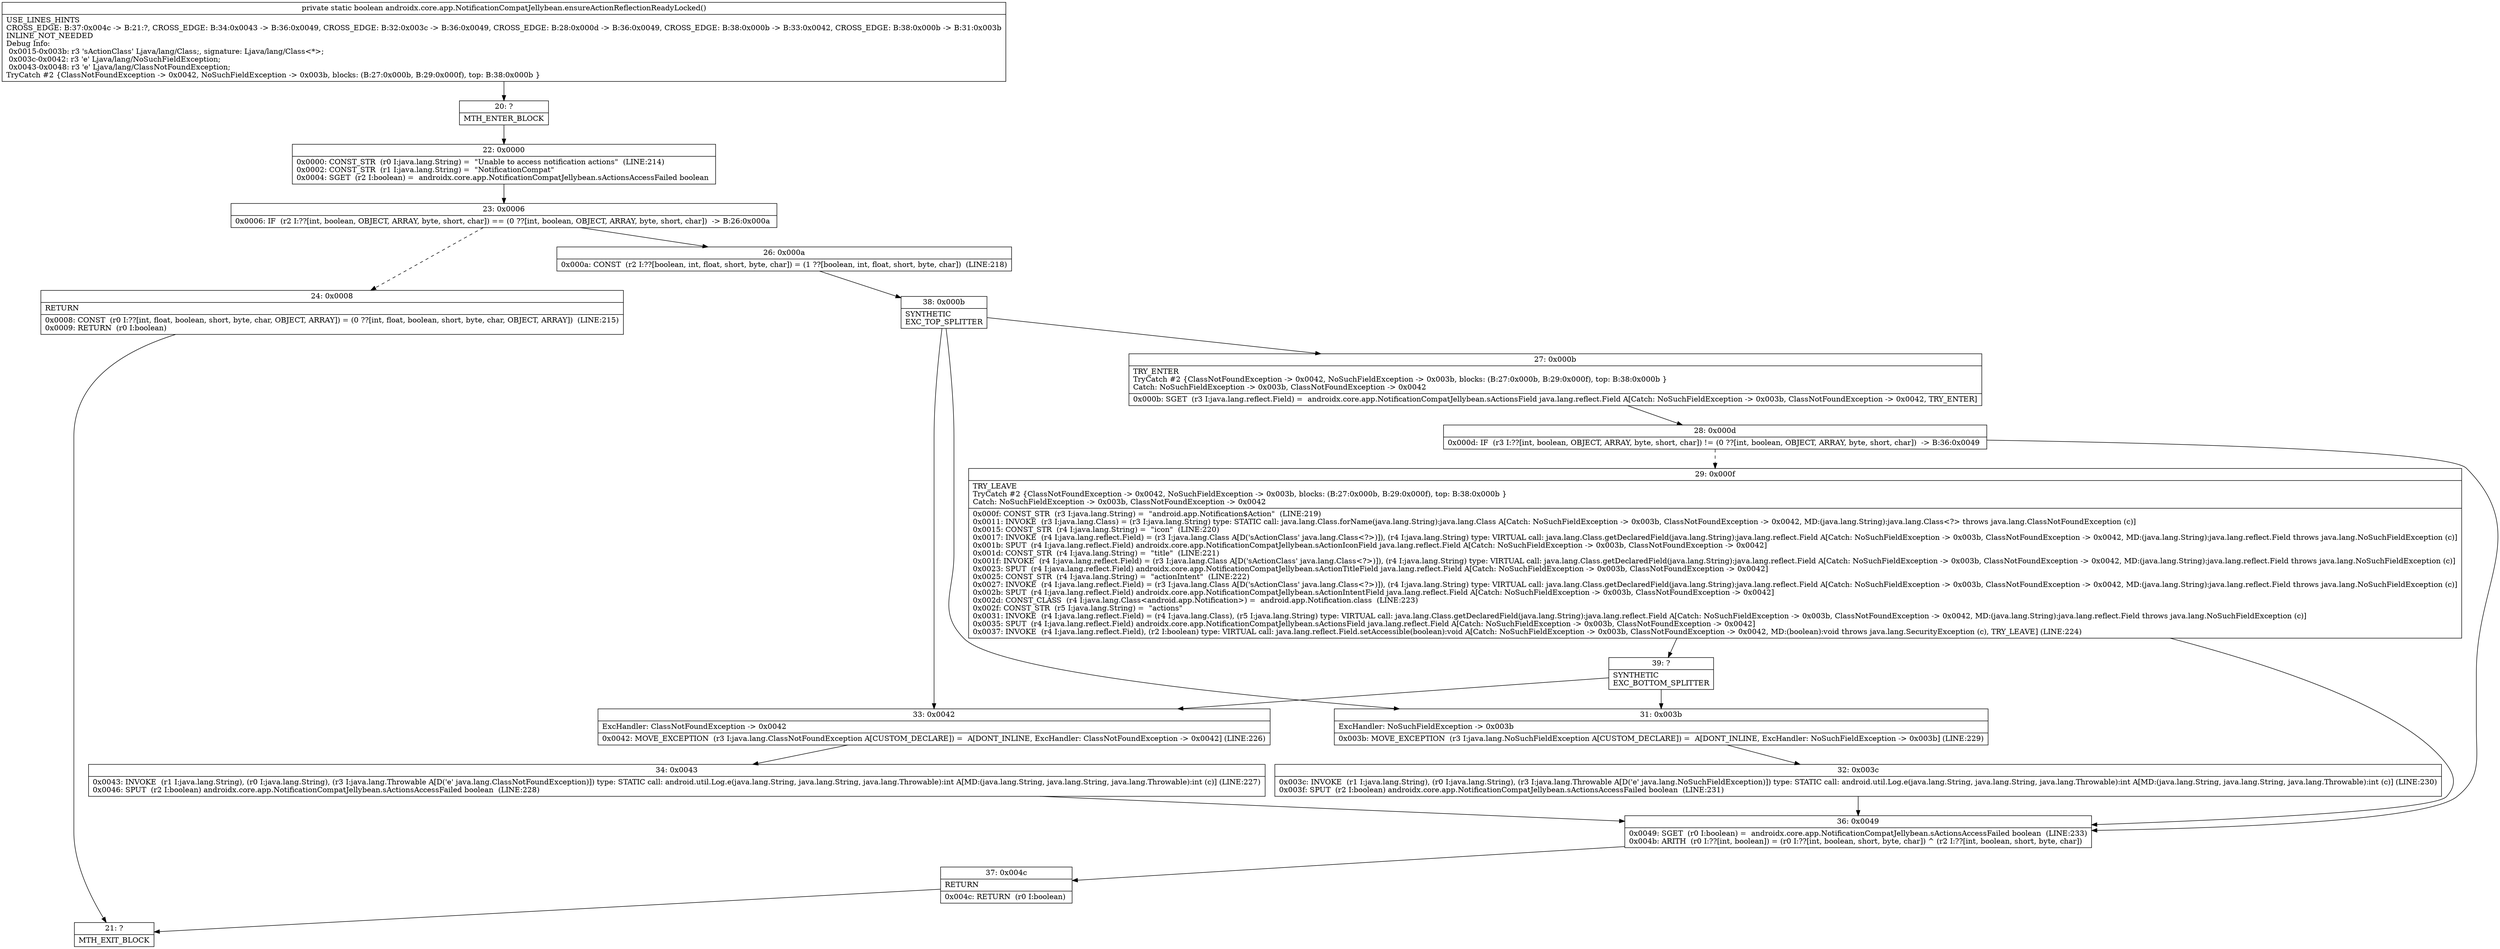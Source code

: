 digraph "CFG forandroidx.core.app.NotificationCompatJellybean.ensureActionReflectionReadyLocked()Z" {
Node_20 [shape=record,label="{20\:\ ?|MTH_ENTER_BLOCK\l}"];
Node_22 [shape=record,label="{22\:\ 0x0000|0x0000: CONST_STR  (r0 I:java.lang.String) =  \"Unable to access notification actions\"  (LINE:214)\l0x0002: CONST_STR  (r1 I:java.lang.String) =  \"NotificationCompat\" \l0x0004: SGET  (r2 I:boolean) =  androidx.core.app.NotificationCompatJellybean.sActionsAccessFailed boolean \l}"];
Node_23 [shape=record,label="{23\:\ 0x0006|0x0006: IF  (r2 I:??[int, boolean, OBJECT, ARRAY, byte, short, char]) == (0 ??[int, boolean, OBJECT, ARRAY, byte, short, char])  \-\> B:26:0x000a \l}"];
Node_24 [shape=record,label="{24\:\ 0x0008|RETURN\l|0x0008: CONST  (r0 I:??[int, float, boolean, short, byte, char, OBJECT, ARRAY]) = (0 ??[int, float, boolean, short, byte, char, OBJECT, ARRAY])  (LINE:215)\l0x0009: RETURN  (r0 I:boolean) \l}"];
Node_21 [shape=record,label="{21\:\ ?|MTH_EXIT_BLOCK\l}"];
Node_26 [shape=record,label="{26\:\ 0x000a|0x000a: CONST  (r2 I:??[boolean, int, float, short, byte, char]) = (1 ??[boolean, int, float, short, byte, char])  (LINE:218)\l}"];
Node_38 [shape=record,label="{38\:\ 0x000b|SYNTHETIC\lEXC_TOP_SPLITTER\l}"];
Node_27 [shape=record,label="{27\:\ 0x000b|TRY_ENTER\lTryCatch #2 \{ClassNotFoundException \-\> 0x0042, NoSuchFieldException \-\> 0x003b, blocks: (B:27:0x000b, B:29:0x000f), top: B:38:0x000b \}\lCatch: NoSuchFieldException \-\> 0x003b, ClassNotFoundException \-\> 0x0042\l|0x000b: SGET  (r3 I:java.lang.reflect.Field) =  androidx.core.app.NotificationCompatJellybean.sActionsField java.lang.reflect.Field A[Catch: NoSuchFieldException \-\> 0x003b, ClassNotFoundException \-\> 0x0042, TRY_ENTER]\l}"];
Node_28 [shape=record,label="{28\:\ 0x000d|0x000d: IF  (r3 I:??[int, boolean, OBJECT, ARRAY, byte, short, char]) != (0 ??[int, boolean, OBJECT, ARRAY, byte, short, char])  \-\> B:36:0x0049 \l}"];
Node_29 [shape=record,label="{29\:\ 0x000f|TRY_LEAVE\lTryCatch #2 \{ClassNotFoundException \-\> 0x0042, NoSuchFieldException \-\> 0x003b, blocks: (B:27:0x000b, B:29:0x000f), top: B:38:0x000b \}\lCatch: NoSuchFieldException \-\> 0x003b, ClassNotFoundException \-\> 0x0042\l|0x000f: CONST_STR  (r3 I:java.lang.String) =  \"android.app.Notification$Action\"  (LINE:219)\l0x0011: INVOKE  (r3 I:java.lang.Class) = (r3 I:java.lang.String) type: STATIC call: java.lang.Class.forName(java.lang.String):java.lang.Class A[Catch: NoSuchFieldException \-\> 0x003b, ClassNotFoundException \-\> 0x0042, MD:(java.lang.String):java.lang.Class\<?\> throws java.lang.ClassNotFoundException (c)]\l0x0015: CONST_STR  (r4 I:java.lang.String) =  \"icon\"  (LINE:220)\l0x0017: INVOKE  (r4 I:java.lang.reflect.Field) = (r3 I:java.lang.Class A[D('sActionClass' java.lang.Class\<?\>)]), (r4 I:java.lang.String) type: VIRTUAL call: java.lang.Class.getDeclaredField(java.lang.String):java.lang.reflect.Field A[Catch: NoSuchFieldException \-\> 0x003b, ClassNotFoundException \-\> 0x0042, MD:(java.lang.String):java.lang.reflect.Field throws java.lang.NoSuchFieldException (c)]\l0x001b: SPUT  (r4 I:java.lang.reflect.Field) androidx.core.app.NotificationCompatJellybean.sActionIconField java.lang.reflect.Field A[Catch: NoSuchFieldException \-\> 0x003b, ClassNotFoundException \-\> 0x0042]\l0x001d: CONST_STR  (r4 I:java.lang.String) =  \"title\"  (LINE:221)\l0x001f: INVOKE  (r4 I:java.lang.reflect.Field) = (r3 I:java.lang.Class A[D('sActionClass' java.lang.Class\<?\>)]), (r4 I:java.lang.String) type: VIRTUAL call: java.lang.Class.getDeclaredField(java.lang.String):java.lang.reflect.Field A[Catch: NoSuchFieldException \-\> 0x003b, ClassNotFoundException \-\> 0x0042, MD:(java.lang.String):java.lang.reflect.Field throws java.lang.NoSuchFieldException (c)]\l0x0023: SPUT  (r4 I:java.lang.reflect.Field) androidx.core.app.NotificationCompatJellybean.sActionTitleField java.lang.reflect.Field A[Catch: NoSuchFieldException \-\> 0x003b, ClassNotFoundException \-\> 0x0042]\l0x0025: CONST_STR  (r4 I:java.lang.String) =  \"actionIntent\"  (LINE:222)\l0x0027: INVOKE  (r4 I:java.lang.reflect.Field) = (r3 I:java.lang.Class A[D('sActionClass' java.lang.Class\<?\>)]), (r4 I:java.lang.String) type: VIRTUAL call: java.lang.Class.getDeclaredField(java.lang.String):java.lang.reflect.Field A[Catch: NoSuchFieldException \-\> 0x003b, ClassNotFoundException \-\> 0x0042, MD:(java.lang.String):java.lang.reflect.Field throws java.lang.NoSuchFieldException (c)]\l0x002b: SPUT  (r4 I:java.lang.reflect.Field) androidx.core.app.NotificationCompatJellybean.sActionIntentField java.lang.reflect.Field A[Catch: NoSuchFieldException \-\> 0x003b, ClassNotFoundException \-\> 0x0042]\l0x002d: CONST_CLASS  (r4 I:java.lang.Class\<android.app.Notification\>) =  android.app.Notification.class  (LINE:223)\l0x002f: CONST_STR  (r5 I:java.lang.String) =  \"actions\" \l0x0031: INVOKE  (r4 I:java.lang.reflect.Field) = (r4 I:java.lang.Class), (r5 I:java.lang.String) type: VIRTUAL call: java.lang.Class.getDeclaredField(java.lang.String):java.lang.reflect.Field A[Catch: NoSuchFieldException \-\> 0x003b, ClassNotFoundException \-\> 0x0042, MD:(java.lang.String):java.lang.reflect.Field throws java.lang.NoSuchFieldException (c)]\l0x0035: SPUT  (r4 I:java.lang.reflect.Field) androidx.core.app.NotificationCompatJellybean.sActionsField java.lang.reflect.Field A[Catch: NoSuchFieldException \-\> 0x003b, ClassNotFoundException \-\> 0x0042]\l0x0037: INVOKE  (r4 I:java.lang.reflect.Field), (r2 I:boolean) type: VIRTUAL call: java.lang.reflect.Field.setAccessible(boolean):void A[Catch: NoSuchFieldException \-\> 0x003b, ClassNotFoundException \-\> 0x0042, MD:(boolean):void throws java.lang.SecurityException (c), TRY_LEAVE] (LINE:224)\l}"];
Node_39 [shape=record,label="{39\:\ ?|SYNTHETIC\lEXC_BOTTOM_SPLITTER\l}"];
Node_36 [shape=record,label="{36\:\ 0x0049|0x0049: SGET  (r0 I:boolean) =  androidx.core.app.NotificationCompatJellybean.sActionsAccessFailed boolean  (LINE:233)\l0x004b: ARITH  (r0 I:??[int, boolean]) = (r0 I:??[int, boolean, short, byte, char]) ^ (r2 I:??[int, boolean, short, byte, char]) \l}"];
Node_37 [shape=record,label="{37\:\ 0x004c|RETURN\l|0x004c: RETURN  (r0 I:boolean) \l}"];
Node_33 [shape=record,label="{33\:\ 0x0042|ExcHandler: ClassNotFoundException \-\> 0x0042\l|0x0042: MOVE_EXCEPTION  (r3 I:java.lang.ClassNotFoundException A[CUSTOM_DECLARE]) =  A[DONT_INLINE, ExcHandler: ClassNotFoundException \-\> 0x0042] (LINE:226)\l}"];
Node_34 [shape=record,label="{34\:\ 0x0043|0x0043: INVOKE  (r1 I:java.lang.String), (r0 I:java.lang.String), (r3 I:java.lang.Throwable A[D('e' java.lang.ClassNotFoundException)]) type: STATIC call: android.util.Log.e(java.lang.String, java.lang.String, java.lang.Throwable):int A[MD:(java.lang.String, java.lang.String, java.lang.Throwable):int (c)] (LINE:227)\l0x0046: SPUT  (r2 I:boolean) androidx.core.app.NotificationCompatJellybean.sActionsAccessFailed boolean  (LINE:228)\l}"];
Node_31 [shape=record,label="{31\:\ 0x003b|ExcHandler: NoSuchFieldException \-\> 0x003b\l|0x003b: MOVE_EXCEPTION  (r3 I:java.lang.NoSuchFieldException A[CUSTOM_DECLARE]) =  A[DONT_INLINE, ExcHandler: NoSuchFieldException \-\> 0x003b] (LINE:229)\l}"];
Node_32 [shape=record,label="{32\:\ 0x003c|0x003c: INVOKE  (r1 I:java.lang.String), (r0 I:java.lang.String), (r3 I:java.lang.Throwable A[D('e' java.lang.NoSuchFieldException)]) type: STATIC call: android.util.Log.e(java.lang.String, java.lang.String, java.lang.Throwable):int A[MD:(java.lang.String, java.lang.String, java.lang.Throwable):int (c)] (LINE:230)\l0x003f: SPUT  (r2 I:boolean) androidx.core.app.NotificationCompatJellybean.sActionsAccessFailed boolean  (LINE:231)\l}"];
MethodNode[shape=record,label="{private static boolean androidx.core.app.NotificationCompatJellybean.ensureActionReflectionReadyLocked()  | USE_LINES_HINTS\lCROSS_EDGE: B:37:0x004c \-\> B:21:?, CROSS_EDGE: B:34:0x0043 \-\> B:36:0x0049, CROSS_EDGE: B:32:0x003c \-\> B:36:0x0049, CROSS_EDGE: B:28:0x000d \-\> B:36:0x0049, CROSS_EDGE: B:38:0x000b \-\> B:33:0x0042, CROSS_EDGE: B:38:0x000b \-\> B:31:0x003b\lINLINE_NOT_NEEDED\lDebug Info:\l  0x0015\-0x003b: r3 'sActionClass' Ljava\/lang\/Class;, signature: Ljava\/lang\/Class\<*\>;\l  0x003c\-0x0042: r3 'e' Ljava\/lang\/NoSuchFieldException;\l  0x0043\-0x0048: r3 'e' Ljava\/lang\/ClassNotFoundException;\lTryCatch #2 \{ClassNotFoundException \-\> 0x0042, NoSuchFieldException \-\> 0x003b, blocks: (B:27:0x000b, B:29:0x000f), top: B:38:0x000b \}\l}"];
MethodNode -> Node_20;Node_20 -> Node_22;
Node_22 -> Node_23;
Node_23 -> Node_24[style=dashed];
Node_23 -> Node_26;
Node_24 -> Node_21;
Node_26 -> Node_38;
Node_38 -> Node_27;
Node_38 -> Node_33;
Node_38 -> Node_31;
Node_27 -> Node_28;
Node_28 -> Node_29[style=dashed];
Node_28 -> Node_36;
Node_29 -> Node_36;
Node_29 -> Node_39;
Node_39 -> Node_33;
Node_39 -> Node_31;
Node_36 -> Node_37;
Node_37 -> Node_21;
Node_33 -> Node_34;
Node_34 -> Node_36;
Node_31 -> Node_32;
Node_32 -> Node_36;
}

